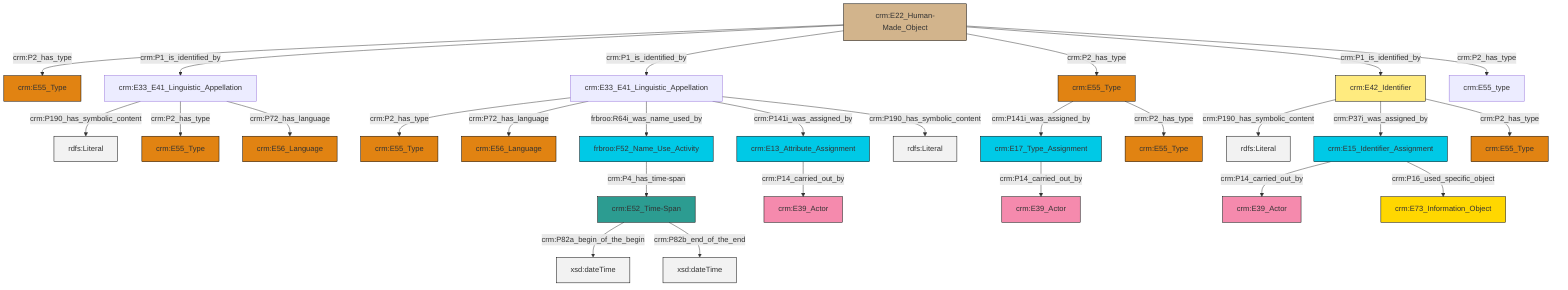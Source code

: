 graph TD
classDef Literal fill:#f2f2f2,stroke:#000000;
classDef CRM_Entity fill:#FFFFFF,stroke:#000000;
classDef Temporal_Entity fill:#00C9E6, stroke:#000000;
classDef Type fill:#E18312, stroke:#000000;
classDef Time-Span fill:#2C9C91, stroke:#000000;
classDef Appellation fill:#FFEB7F, stroke:#000000;
classDef Place fill:#008836, stroke:#000000;
classDef Persistent_Item fill:#B266B2, stroke:#000000;
classDef Conceptual_Object fill:#FFD700, stroke:#000000;
classDef Physical_Thing fill:#D2B48C, stroke:#000000;
classDef Actor fill:#f58aad, stroke:#000000;
classDef PC_Classes fill:#4ce600, stroke:#000000;
classDef Multi fill:#cccccc,stroke:#000000;

2["crm:E22_Human-Made_Object"]:::Physical_Thing -->|crm:P2_has_type| 3["crm:E55_Type"]:::Type
4["crm:E15_Identifier_Assignment"]:::Temporal_Entity -->|crm:P14_carried_out_by| 5["crm:E39_Actor"]:::Actor
4["crm:E15_Identifier_Assignment"]:::Temporal_Entity -->|crm:P16_used_specific_object| 6["crm:E73_Information_Object"]:::Conceptual_Object
0["crm:E33_E41_Linguistic_Appellation"]:::Default -->|crm:P190_has_symbolic_content| 7[rdfs:Literal]:::Literal
8["crm:E33_E41_Linguistic_Appellation"]:::Default -->|crm:P2_has_type| 9["crm:E55_Type"]:::Type
8["crm:E33_E41_Linguistic_Appellation"]:::Default -->|crm:P72_has_language| 10["crm:E56_Language"]:::Type
11["crm:E55_Type"]:::Type -->|crm:P141i_was_assigned_by| 12["crm:E17_Type_Assignment"]:::Temporal_Entity
12["crm:E17_Type_Assignment"]:::Temporal_Entity -->|crm:P14_carried_out_by| 13["crm:E39_Actor"]:::Actor
0["crm:E33_E41_Linguistic_Appellation"]:::Default -->|crm:P2_has_type| 14["crm:E55_Type"]:::Type
16["crm:E42_Identifier"]:::Appellation -->|crm:P190_has_symbolic_content| 17[rdfs:Literal]:::Literal
21["crm:E52_Time-Span"]:::Time-Span -->|crm:P82a_begin_of_the_begin| 22[xsd:dateTime]:::Literal
21["crm:E52_Time-Span"]:::Time-Span -->|crm:P82b_end_of_the_end| 23[xsd:dateTime]:::Literal
11["crm:E55_Type"]:::Type -->|crm:P2_has_type| 24["crm:E55_Type"]:::Type
16["crm:E42_Identifier"]:::Appellation -->|crm:P37i_was_assigned_by| 4["crm:E15_Identifier_Assignment"]:::Temporal_Entity
8["crm:E33_E41_Linguistic_Appellation"]:::Default -->|frbroo:R64i_was_name_used_by| 29["frbroo:F52_Name_Use_Activity"]:::Temporal_Entity
16["crm:E42_Identifier"]:::Appellation -->|crm:P2_has_type| 30["crm:E55_Type"]:::Type
8["crm:E33_E41_Linguistic_Appellation"]:::Default -->|crm:P141i_was_assigned_by| 31["crm:E13_Attribute_Assignment"]:::Temporal_Entity
2["crm:E22_Human-Made_Object"]:::Physical_Thing -->|crm:P1_is_identified_by| 0["crm:E33_E41_Linguistic_Appellation"]:::Default
2["crm:E22_Human-Made_Object"]:::Physical_Thing -->|crm:P1_is_identified_by| 8["crm:E33_E41_Linguistic_Appellation"]:::Default
2["crm:E22_Human-Made_Object"]:::Physical_Thing -->|crm:P2_has_type| 11["crm:E55_Type"]:::Type
2["crm:E22_Human-Made_Object"]:::Physical_Thing -->|crm:P1_is_identified_by| 16["crm:E42_Identifier"]:::Appellation
2["crm:E22_Human-Made_Object"]:::Physical_Thing -->|crm:P2_has_type| 36["crm:E55_type"]:::Default
0["crm:E33_E41_Linguistic_Appellation"]:::Default -->|crm:P72_has_language| 19["crm:E56_Language"]:::Type
8["crm:E33_E41_Linguistic_Appellation"]:::Default -->|crm:P190_has_symbolic_content| 47[rdfs:Literal]:::Literal
29["frbroo:F52_Name_Use_Activity"]:::Temporal_Entity -->|crm:P4_has_time-span| 21["crm:E52_Time-Span"]:::Time-Span
31["crm:E13_Attribute_Assignment"]:::Temporal_Entity -->|crm:P14_carried_out_by| 45["crm:E39_Actor"]:::Actor